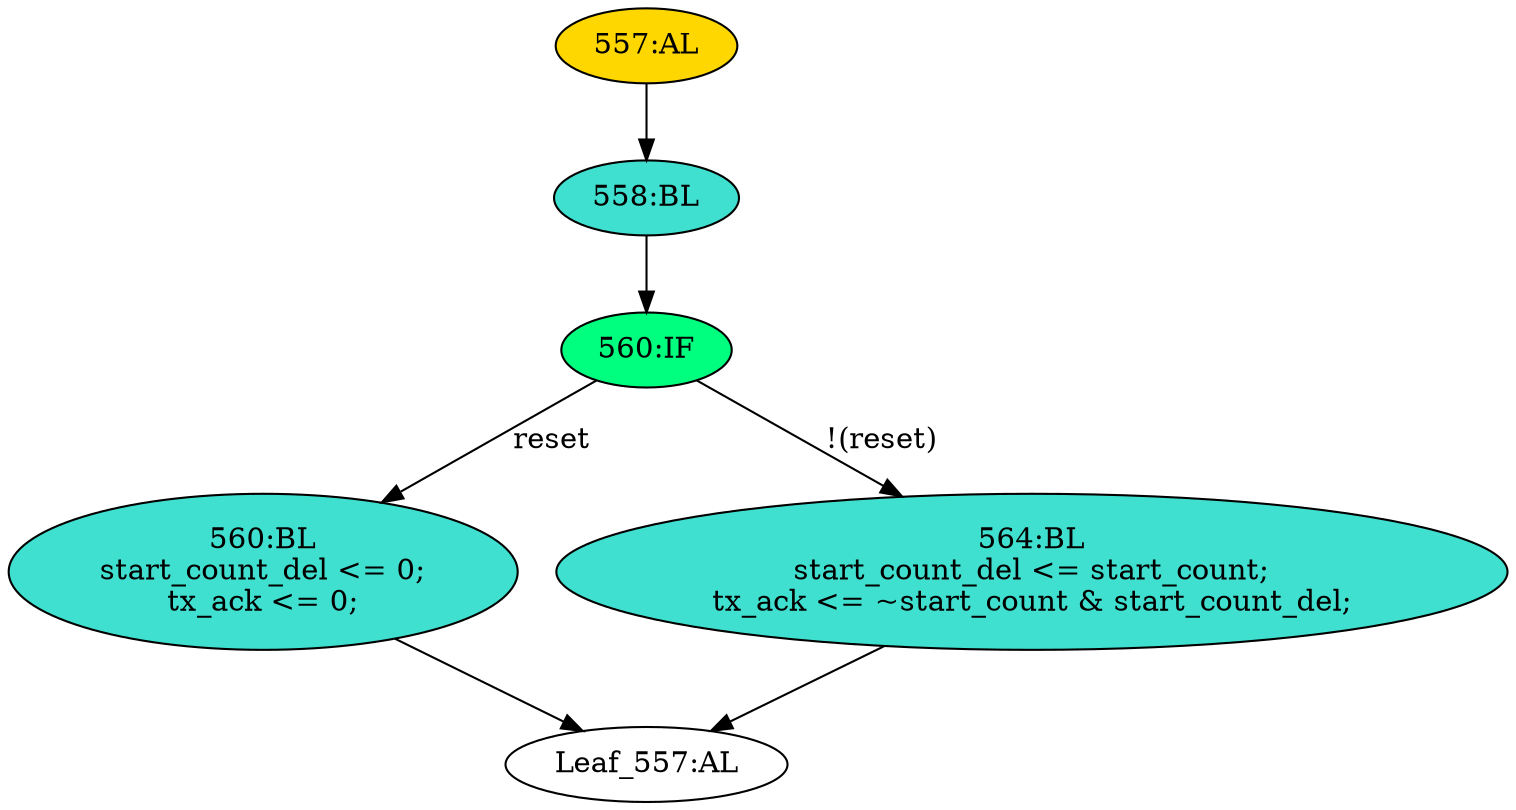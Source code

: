 strict digraph "" {
	node [label="\N"];
	"558:BL"	 [ast="<pyverilog.vparser.ast.Block object at 0x7f2e132fc690>",
		fillcolor=turquoise,
		label="558:BL",
		statements="[]",
		style=filled,
		typ=Block];
	"560:IF"	 [ast="<pyverilog.vparser.ast.IfStatement object at 0x7f2e132fc710>",
		fillcolor=springgreen,
		label="560:IF",
		statements="[]",
		style=filled,
		typ=IfStatement];
	"558:BL" -> "560:IF"	 [cond="[]",
		lineno=None];
	"560:BL"	 [ast="<pyverilog.vparser.ast.Block object at 0x7f2e132e9ed0>",
		fillcolor=turquoise,
		label="560:BL
start_count_del <= 0;
tx_ack <= 0;",
		statements="[<pyverilog.vparser.ast.NonblockingSubstitution object at 0x7f2e132e9710>, <pyverilog.vparser.ast.NonblockingSubstitution object \
at 0x7f2e132e93d0>]",
		style=filled,
		typ=Block];
	"560:IF" -> "560:BL"	 [cond="['reset']",
		label=reset,
		lineno=560];
	"564:BL"	 [ast="<pyverilog.vparser.ast.Block object at 0x7f2e132fce90>",
		fillcolor=turquoise,
		label="564:BL
start_count_del <= start_count;
tx_ack <= ~start_count & start_count_del;",
		statements="[<pyverilog.vparser.ast.NonblockingSubstitution object at 0x7f2e132fc450>, <pyverilog.vparser.ast.NonblockingSubstitution object \
at 0x7f2e132fc150>]",
		style=filled,
		typ=Block];
	"560:IF" -> "564:BL"	 [cond="['reset']",
		label="!(reset)",
		lineno=560];
	"557:AL"	 [ast="<pyverilog.vparser.ast.Always object at 0x7f2e132e9990>",
		clk_sens=False,
		fillcolor=gold,
		label="557:AL",
		sens="['clock', 'reset']",
		statements="[]",
		style=filled,
		typ=Always,
		use_var="['reset', 'start_count_del', 'start_count']"];
	"557:AL" -> "558:BL"	 [cond="[]",
		lineno=None];
	"Leaf_557:AL"	 [def_var="['start_count_del', 'tx_ack']",
		label="Leaf_557:AL"];
	"560:BL" -> "Leaf_557:AL"	 [cond="[]",
		lineno=None];
	"564:BL" -> "Leaf_557:AL"	 [cond="[]",
		lineno=None];
}
